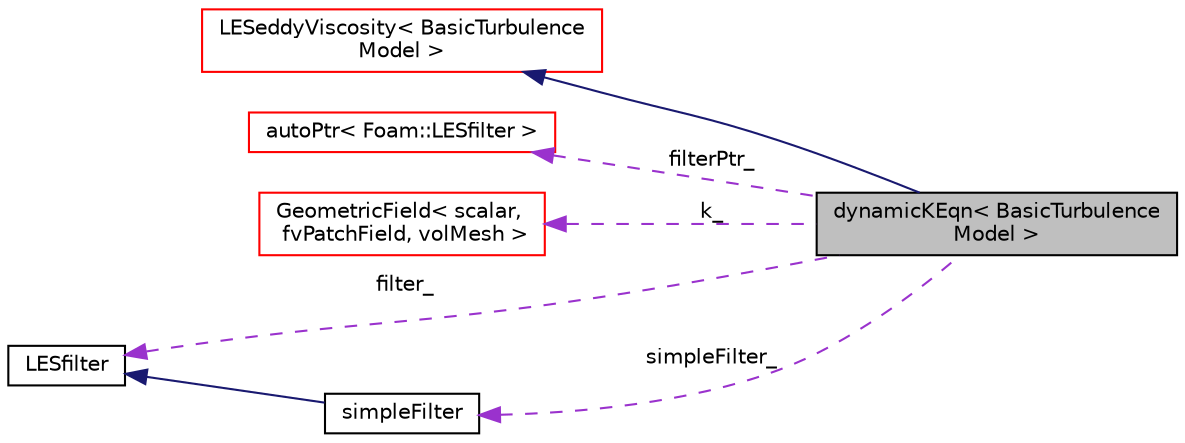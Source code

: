 digraph "dynamicKEqn&lt; BasicTurbulenceModel &gt;"
{
  bgcolor="transparent";
  edge [fontname="Helvetica",fontsize="10",labelfontname="Helvetica",labelfontsize="10"];
  node [fontname="Helvetica",fontsize="10",shape=record];
  rankdir="LR";
  Node1 [label="dynamicKEqn\< BasicTurbulence\lModel \>",height=0.2,width=0.4,color="black", fillcolor="grey75", style="filled", fontcolor="black"];
  Node2 -> Node1 [dir="back",color="midnightblue",fontsize="10",style="solid",fontname="Helvetica"];
  Node2 [label="LESeddyViscosity\< BasicTurbulence\lModel \>",height=0.2,width=0.4,color="red",URL="$a01317.html",tooltip="Eddy viscosity LES SGS model base class. "];
  Node3 -> Node1 [dir="back",color="darkorchid3",fontsize="10",style="dashed",label=" filterPtr_" ,fontname="Helvetica"];
  Node3 [label="autoPtr\< Foam::LESfilter \>",height=0.2,width=0.4,color="red",URL="$a00085.html"];
  Node4 -> Node1 [dir="back",color="darkorchid3",fontsize="10",style="dashed",label=" k_" ,fontname="Helvetica"];
  Node4 [label="GeometricField\< scalar,\l fvPatchField, volMesh \>",height=0.2,width=0.4,color="red",URL="$a00933.html"];
  Node5 -> Node1 [dir="back",color="darkorchid3",fontsize="10",style="dashed",label=" filter_" ,fontname="Helvetica"];
  Node5 [label="LESfilter",height=0.2,width=0.4,color="black",URL="$a01318.html",tooltip="Abstract class for LES filters. "];
  Node6 -> Node1 [dir="back",color="darkorchid3",fontsize="10",style="dashed",label=" simpleFilter_" ,fontname="Helvetica"];
  Node6 [label="simpleFilter",height=0.2,width=0.4,color="black",URL="$a02370.html",tooltip="Simple top-hat filter used in dynamic LES models. "];
  Node5 -> Node6 [dir="back",color="midnightblue",fontsize="10",style="solid",fontname="Helvetica"];
}
